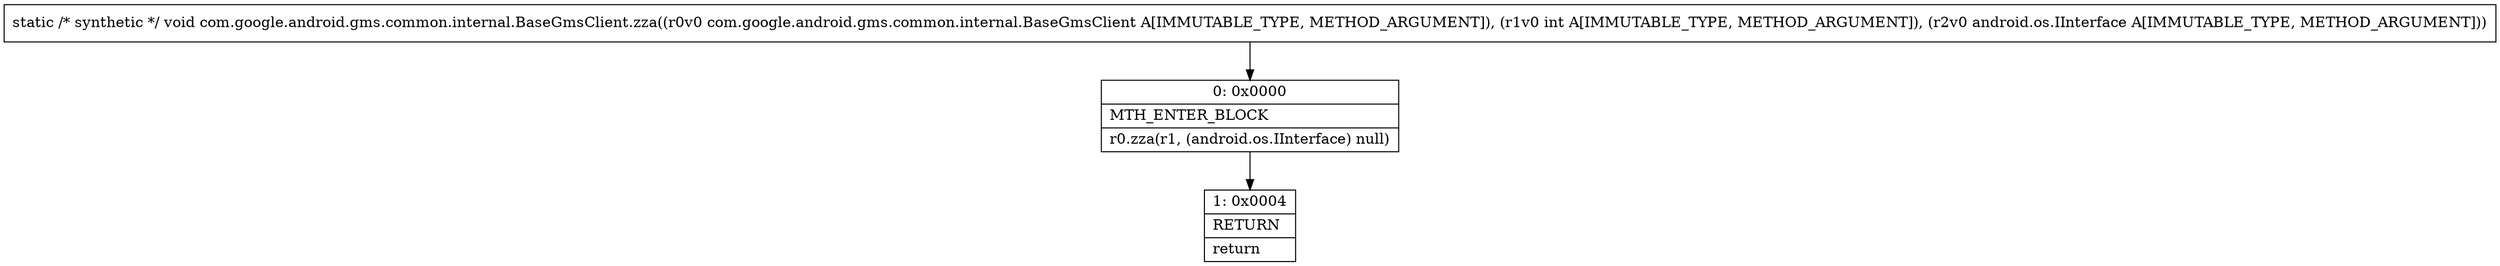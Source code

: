 digraph "CFG forcom.google.android.gms.common.internal.BaseGmsClient.zza(Lcom\/google\/android\/gms\/common\/internal\/BaseGmsClient;ILandroid\/os\/IInterface;)V" {
Node_0 [shape=record,label="{0\:\ 0x0000|MTH_ENTER_BLOCK\l|r0.zza(r1, (android.os.IInterface) null)\l}"];
Node_1 [shape=record,label="{1\:\ 0x0004|RETURN\l|return\l}"];
MethodNode[shape=record,label="{static \/* synthetic *\/ void com.google.android.gms.common.internal.BaseGmsClient.zza((r0v0 com.google.android.gms.common.internal.BaseGmsClient A[IMMUTABLE_TYPE, METHOD_ARGUMENT]), (r1v0 int A[IMMUTABLE_TYPE, METHOD_ARGUMENT]), (r2v0 android.os.IInterface A[IMMUTABLE_TYPE, METHOD_ARGUMENT])) }"];
MethodNode -> Node_0;
Node_0 -> Node_1;
}


